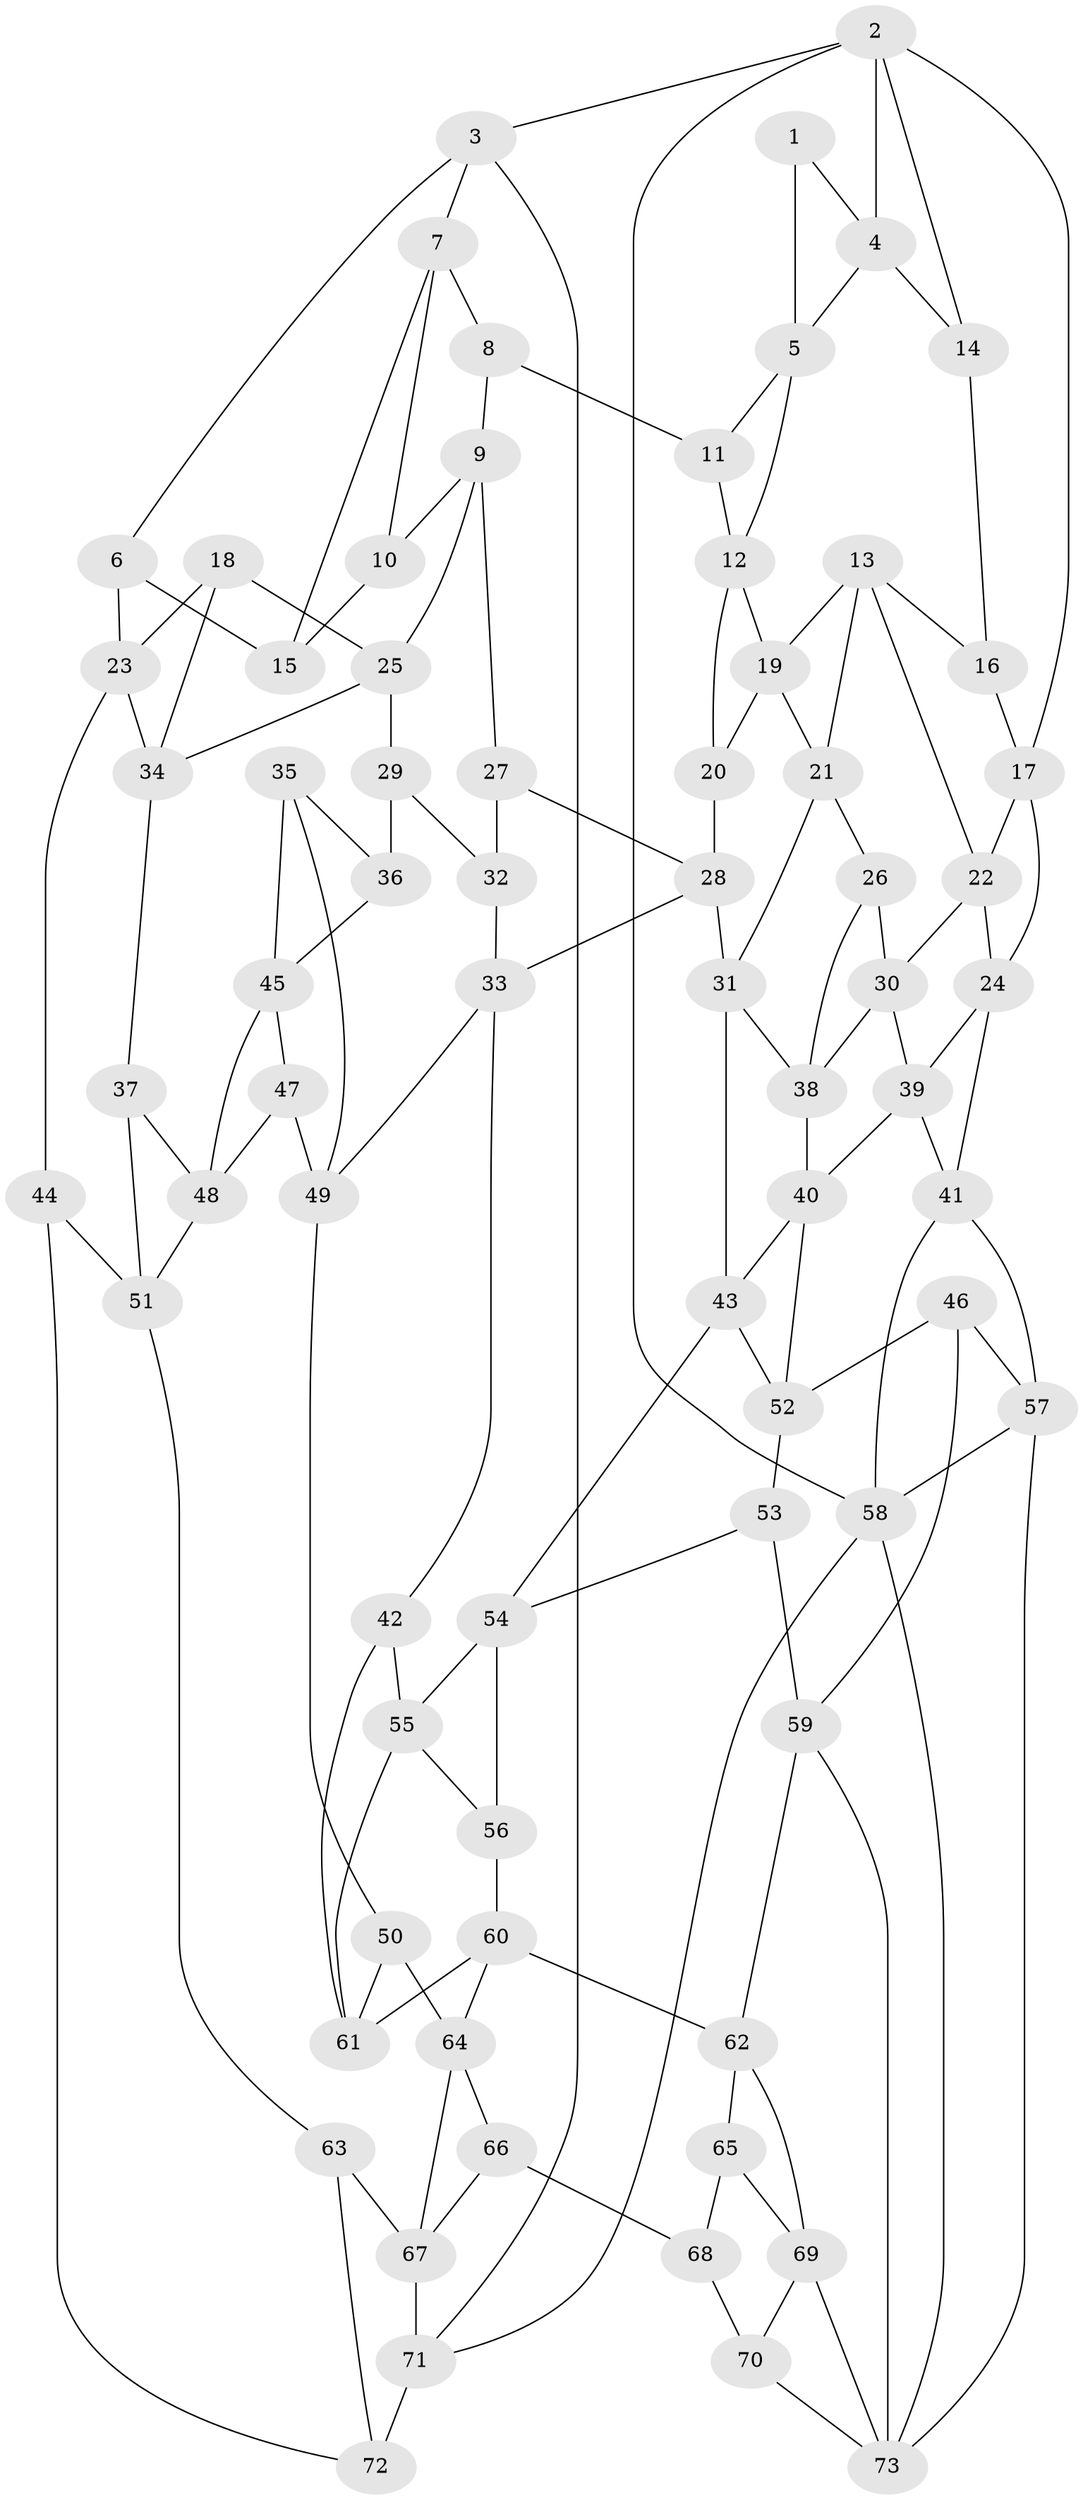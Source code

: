 // original degree distribution, {3: 0.02054794520547945, 4: 0.23972602739726026, 6: 0.23972602739726026, 5: 0.5}
// Generated by graph-tools (version 1.1) at 2025/03/03/09/25 03:03:21]
// undirected, 73 vertices, 132 edges
graph export_dot {
graph [start="1"]
  node [color=gray90,style=filled];
  1;
  2;
  3;
  4;
  5;
  6;
  7;
  8;
  9;
  10;
  11;
  12;
  13;
  14;
  15;
  16;
  17;
  18;
  19;
  20;
  21;
  22;
  23;
  24;
  25;
  26;
  27;
  28;
  29;
  30;
  31;
  32;
  33;
  34;
  35;
  36;
  37;
  38;
  39;
  40;
  41;
  42;
  43;
  44;
  45;
  46;
  47;
  48;
  49;
  50;
  51;
  52;
  53;
  54;
  55;
  56;
  57;
  58;
  59;
  60;
  61;
  62;
  63;
  64;
  65;
  66;
  67;
  68;
  69;
  70;
  71;
  72;
  73;
  1 -- 4 [weight=1.0];
  1 -- 5 [weight=1.0];
  2 -- 3 [weight=1.0];
  2 -- 4 [weight=1.0];
  2 -- 14 [weight=1.0];
  2 -- 17 [weight=1.0];
  2 -- 58 [weight=1.0];
  3 -- 6 [weight=1.0];
  3 -- 7 [weight=1.0];
  3 -- 71 [weight=1.0];
  4 -- 5 [weight=1.0];
  4 -- 14 [weight=1.0];
  5 -- 11 [weight=1.0];
  5 -- 12 [weight=1.0];
  6 -- 15 [weight=1.0];
  6 -- 23 [weight=1.0];
  7 -- 8 [weight=1.0];
  7 -- 10 [weight=1.0];
  7 -- 15 [weight=1.0];
  8 -- 9 [weight=1.0];
  8 -- 11 [weight=2.0];
  9 -- 10 [weight=1.0];
  9 -- 25 [weight=1.0];
  9 -- 27 [weight=1.0];
  10 -- 15 [weight=1.0];
  11 -- 12 [weight=1.0];
  12 -- 19 [weight=1.0];
  12 -- 20 [weight=1.0];
  13 -- 16 [weight=1.0];
  13 -- 19 [weight=1.0];
  13 -- 21 [weight=1.0];
  13 -- 22 [weight=1.0];
  14 -- 16 [weight=2.0];
  16 -- 17 [weight=1.0];
  17 -- 22 [weight=1.0];
  17 -- 24 [weight=1.0];
  18 -- 23 [weight=1.0];
  18 -- 25 [weight=1.0];
  18 -- 34 [weight=1.0];
  19 -- 20 [weight=1.0];
  19 -- 21 [weight=1.0];
  20 -- 28 [weight=1.0];
  21 -- 26 [weight=1.0];
  21 -- 31 [weight=1.0];
  22 -- 24 [weight=1.0];
  22 -- 30 [weight=1.0];
  23 -- 34 [weight=1.0];
  23 -- 44 [weight=1.0];
  24 -- 39 [weight=1.0];
  24 -- 41 [weight=1.0];
  25 -- 29 [weight=1.0];
  25 -- 34 [weight=1.0];
  26 -- 30 [weight=1.0];
  26 -- 38 [weight=1.0];
  27 -- 28 [weight=1.0];
  27 -- 32 [weight=2.0];
  28 -- 31 [weight=1.0];
  28 -- 33 [weight=1.0];
  29 -- 32 [weight=1.0];
  29 -- 36 [weight=2.0];
  30 -- 38 [weight=1.0];
  30 -- 39 [weight=1.0];
  31 -- 38 [weight=1.0];
  31 -- 43 [weight=1.0];
  32 -- 33 [weight=1.0];
  33 -- 42 [weight=1.0];
  33 -- 49 [weight=1.0];
  34 -- 37 [weight=1.0];
  35 -- 36 [weight=1.0];
  35 -- 45 [weight=1.0];
  35 -- 49 [weight=1.0];
  36 -- 45 [weight=1.0];
  37 -- 48 [weight=1.0];
  37 -- 51 [weight=1.0];
  38 -- 40 [weight=1.0];
  39 -- 40 [weight=1.0];
  39 -- 41 [weight=1.0];
  40 -- 43 [weight=1.0];
  40 -- 52 [weight=1.0];
  41 -- 57 [weight=1.0];
  41 -- 58 [weight=1.0];
  42 -- 55 [weight=1.0];
  42 -- 61 [weight=1.0];
  43 -- 52 [weight=1.0];
  43 -- 54 [weight=1.0];
  44 -- 51 [weight=1.0];
  44 -- 72 [weight=1.0];
  45 -- 47 [weight=1.0];
  45 -- 48 [weight=1.0];
  46 -- 52 [weight=1.0];
  46 -- 57 [weight=1.0];
  46 -- 59 [weight=1.0];
  47 -- 48 [weight=1.0];
  47 -- 49 [weight=1.0];
  48 -- 51 [weight=1.0];
  49 -- 50 [weight=1.0];
  50 -- 61 [weight=1.0];
  50 -- 64 [weight=1.0];
  51 -- 63 [weight=1.0];
  52 -- 53 [weight=1.0];
  53 -- 54 [weight=1.0];
  53 -- 59 [weight=1.0];
  54 -- 55 [weight=1.0];
  54 -- 56 [weight=1.0];
  55 -- 56 [weight=1.0];
  55 -- 61 [weight=1.0];
  56 -- 60 [weight=1.0];
  57 -- 58 [weight=1.0];
  57 -- 73 [weight=1.0];
  58 -- 71 [weight=1.0];
  58 -- 73 [weight=1.0];
  59 -- 62 [weight=1.0];
  59 -- 73 [weight=1.0];
  60 -- 61 [weight=1.0];
  60 -- 62 [weight=1.0];
  60 -- 64 [weight=1.0];
  62 -- 65 [weight=1.0];
  62 -- 69 [weight=1.0];
  63 -- 67 [weight=1.0];
  63 -- 72 [weight=1.0];
  64 -- 66 [weight=1.0];
  64 -- 67 [weight=1.0];
  65 -- 68 [weight=1.0];
  65 -- 69 [weight=1.0];
  66 -- 67 [weight=1.0];
  66 -- 68 [weight=2.0];
  67 -- 71 [weight=1.0];
  68 -- 70 [weight=1.0];
  69 -- 70 [weight=1.0];
  69 -- 73 [weight=1.0];
  70 -- 73 [weight=1.0];
  71 -- 72 [weight=2.0];
}
